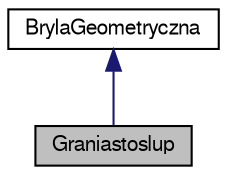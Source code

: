 digraph "Graniastoslup"
{
 // LATEX_PDF_SIZE
  edge [fontname="FreeSans",fontsize="10",labelfontname="FreeSans",labelfontsize="10"];
  node [fontname="FreeSans",fontsize="10",shape=record];
  Node1 [label="Graniastoslup",height=0.2,width=0.4,color="black", fillcolor="grey75", style="filled", fontcolor="black",tooltip="modeluje pojecie Graniastoslupa"];
  Node2 -> Node1 [dir="back",color="midnightblue",fontsize="10",style="solid",fontname="FreeSans"];
  Node2 [label="BrylaGeometryczna",height=0.2,width=0.4,color="black", fillcolor="white", style="filled",URL="$a00117.html",tooltip="modeluje pojecie Bryly geometrycznej"];
}

